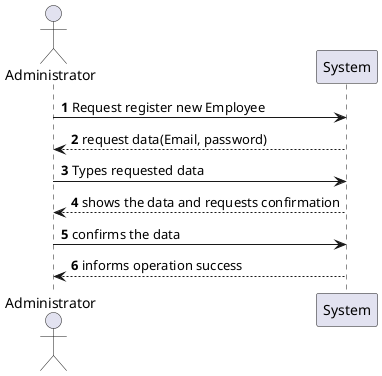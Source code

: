     @startuml
    'https://plantuml.com/sequence-diagram

    autonumber
    actor Administrator
    Administrator -> System: Request register new Employee
    System --> Administrator: request data(Email, password)
    System <- Administrator: Types requested data
    Administrator <-- System: shows the data and requests confirmation
    Administrator -> System: confirms the data
    Administrator <-- System: informs operation success
    @enduml